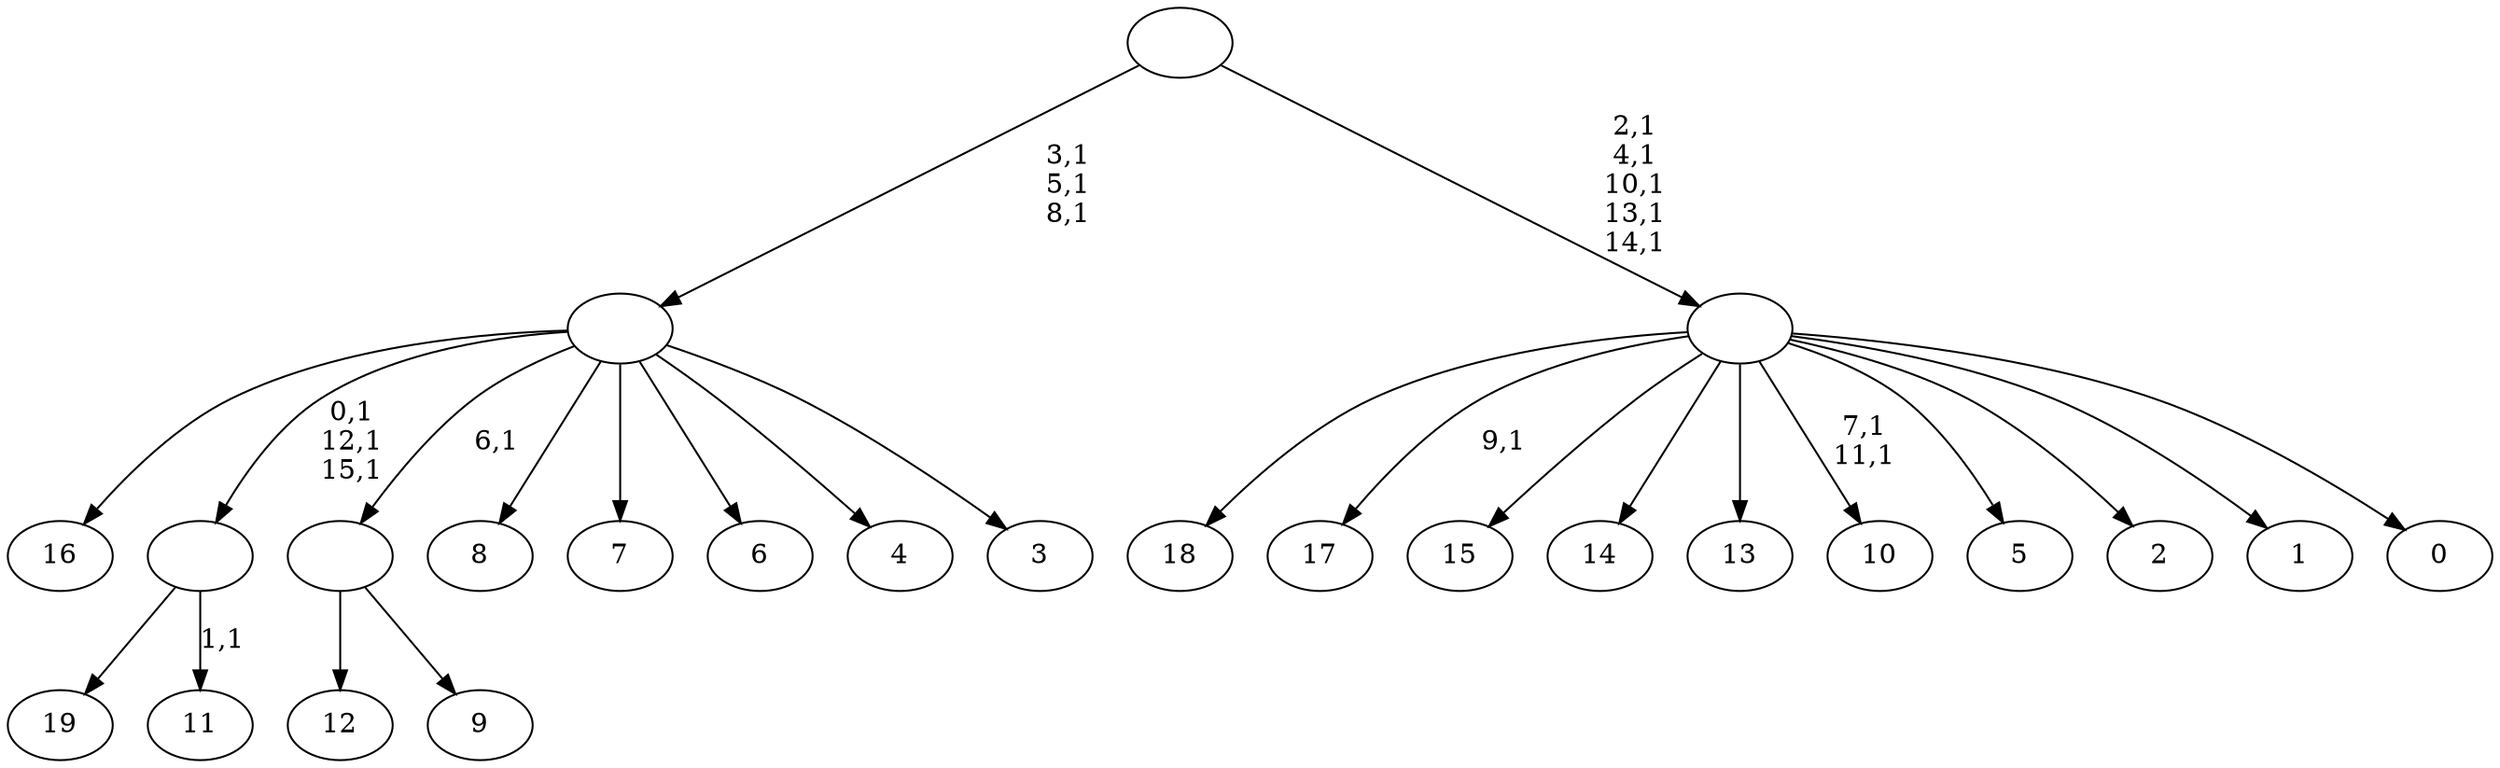 digraph T {
	36 [label="19"]
	35 [label="18"]
	34 [label="17"]
	32 [label="16"]
	31 [label="15"]
	30 [label="14"]
	29 [label="13"]
	28 [label="12"]
	27 [label="11"]
	25 [label=""]
	22 [label="10"]
	19 [label="9"]
	18 [label=""]
	17 [label="8"]
	16 [label="7"]
	15 [label="6"]
	14 [label="5"]
	13 [label="4"]
	12 [label="3"]
	11 [label=""]
	8 [label="2"]
	7 [label="1"]
	6 [label="0"]
	5 [label=""]
	0 [label=""]
	25 -> 27 [label="1,1"]
	25 -> 36 [label=""]
	18 -> 28 [label=""]
	18 -> 19 [label=""]
	11 -> 25 [label="0,1\n12,1\n15,1"]
	11 -> 32 [label=""]
	11 -> 18 [label="6,1"]
	11 -> 17 [label=""]
	11 -> 16 [label=""]
	11 -> 15 [label=""]
	11 -> 13 [label=""]
	11 -> 12 [label=""]
	5 -> 22 [label="7,1\n11,1"]
	5 -> 34 [label="9,1"]
	5 -> 35 [label=""]
	5 -> 31 [label=""]
	5 -> 30 [label=""]
	5 -> 29 [label=""]
	5 -> 14 [label=""]
	5 -> 8 [label=""]
	5 -> 7 [label=""]
	5 -> 6 [label=""]
	0 -> 5 [label="2,1\n4,1\n10,1\n13,1\n14,1"]
	0 -> 11 [label="3,1\n5,1\n8,1"]
}
